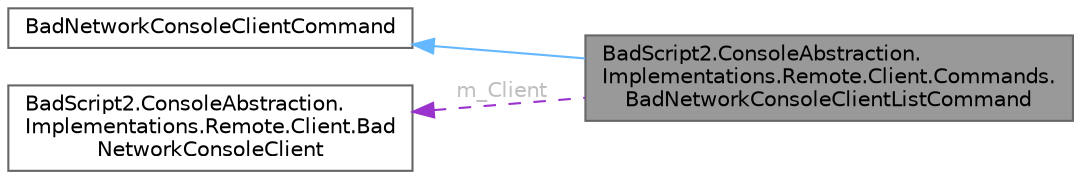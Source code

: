 digraph "BadScript2.ConsoleAbstraction.Implementations.Remote.Client.Commands.BadNetworkConsoleClientListCommand"
{
 // LATEX_PDF_SIZE
  bgcolor="transparent";
  edge [fontname=Helvetica,fontsize=10,labelfontname=Helvetica,labelfontsize=10];
  node [fontname=Helvetica,fontsize=10,shape=box,height=0.2,width=0.4];
  rankdir="LR";
  Node1 [id="Node000001",label="BadScript2.ConsoleAbstraction.\lImplementations.Remote.Client.Commands.\lBadNetworkConsoleClientListCommand",height=0.2,width=0.4,color="gray40", fillcolor="grey60", style="filled", fontcolor="black",tooltip=" "];
  Node2 -> Node1 [id="edge1_Node000001_Node000002",dir="back",color="steelblue1",style="solid",tooltip=" "];
  Node2 [id="Node000002",label="BadNetworkConsoleClientCommand",height=0.2,width=0.4,color="gray40", fillcolor="white", style="filled",URL="$class_bad_script2_1_1_console_abstraction_1_1_implementations_1_1_remote_1_1_client_1_1_commands22907f936c02519f0cf83e8eae5a8355.html",tooltip=" "];
  Node3 -> Node1 [id="edge2_Node000001_Node000003",dir="back",color="darkorchid3",style="dashed",tooltip=" ",label=" m_Client",fontcolor="grey" ];
  Node3 [id="Node000003",label="BadScript2.ConsoleAbstraction.\lImplementations.Remote.Client.Bad\lNetworkConsoleClient",height=0.2,width=0.4,color="gray40", fillcolor="white", style="filled",URL="$class_bad_script2_1_1_console_abstraction_1_1_implementations_1_1_remote_1_1_client_1_1_bad_network_console_client.html",tooltip=" "];
}
